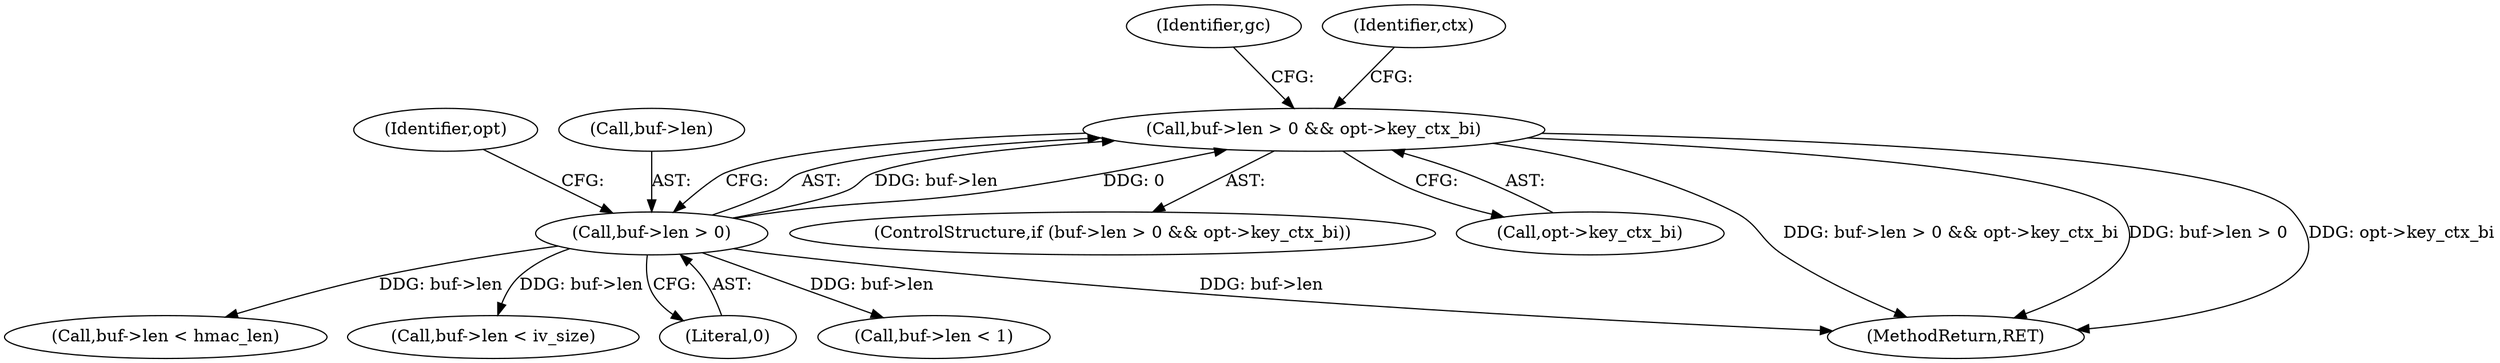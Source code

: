 digraph "0_openvpn_11d21349a4e7e38a025849479b36ace7c2eec2ee@pointer" {
"1000132" [label="(Call,buf->len > 0 && opt->key_ctx_bi)"];
"1000133" [label="(Call,buf->len > 0)"];
"1000541" [label="(Identifier,gc)"];
"1000131" [label="(ControlStructure,if (buf->len > 0 && opt->key_ctx_bi))"];
"1000174" [label="(Call,buf->len < hmac_len)"];
"1000248" [label="(Call,buf->len < iv_size)"];
"1000132" [label="(Call,buf->len > 0 && opt->key_ctx_bi)"];
"1000137" [label="(Literal,0)"];
"1000139" [label="(Identifier,opt)"];
"1000133" [label="(Call,buf->len > 0)"];
"1000134" [label="(Call,buf->len)"];
"1000280" [label="(Call,buf->len < 1)"];
"1000138" [label="(Call,opt->key_ctx_bi)"];
"1000556" [label="(MethodReturn,RET)"];
"1000144" [label="(Identifier,ctx)"];
"1000132" -> "1000131"  [label="AST: "];
"1000132" -> "1000133"  [label="CFG: "];
"1000132" -> "1000138"  [label="CFG: "];
"1000133" -> "1000132"  [label="AST: "];
"1000138" -> "1000132"  [label="AST: "];
"1000144" -> "1000132"  [label="CFG: "];
"1000541" -> "1000132"  [label="CFG: "];
"1000132" -> "1000556"  [label="DDG: buf->len > 0 && opt->key_ctx_bi"];
"1000132" -> "1000556"  [label="DDG: buf->len > 0"];
"1000132" -> "1000556"  [label="DDG: opt->key_ctx_bi"];
"1000133" -> "1000132"  [label="DDG: buf->len"];
"1000133" -> "1000132"  [label="DDG: 0"];
"1000133" -> "1000137"  [label="CFG: "];
"1000134" -> "1000133"  [label="AST: "];
"1000137" -> "1000133"  [label="AST: "];
"1000139" -> "1000133"  [label="CFG: "];
"1000133" -> "1000556"  [label="DDG: buf->len"];
"1000133" -> "1000174"  [label="DDG: buf->len"];
"1000133" -> "1000248"  [label="DDG: buf->len"];
"1000133" -> "1000280"  [label="DDG: buf->len"];
}
